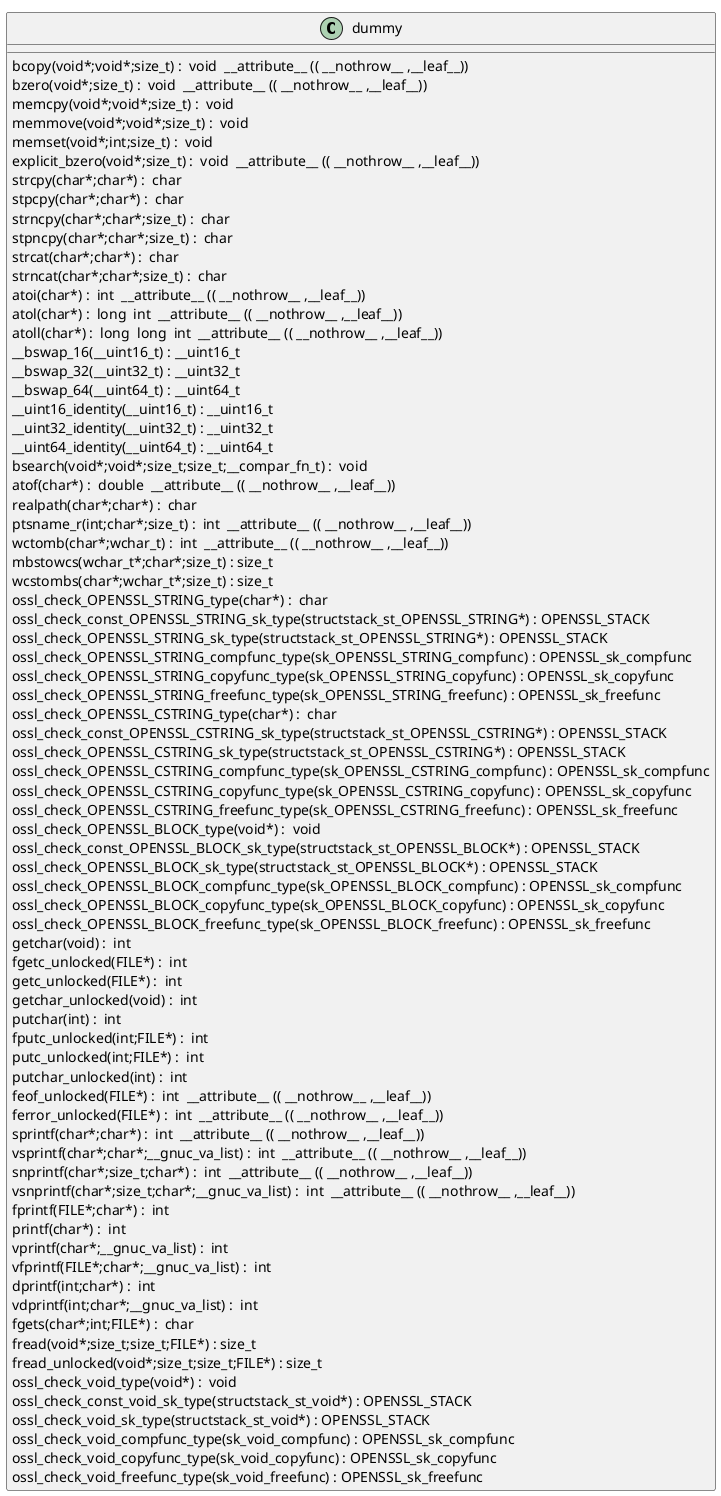 @startuml
!pragma layout smetana
class dummy {
bcopy(void*;void*;size_t) :  void  __attribute__ (( __nothrow__ ,__leaf__)) [[[./../../.././qc/crypto/ec/ec_asn1.c.html#325]]]
bzero(void*;size_t) :  void  __attribute__ (( __nothrow__ ,__leaf__)) [[[./../../.././qc/crypto/ec/ec_asn1.c.html#332]]]
memcpy(void*;void*;size_t) :  void  [[[./../../.././qc/crypto/ec/ec_asn1.c.html#373]]]
memmove(void*;void*;size_t) :  void  [[[./../../.././qc/crypto/ec/ec_asn1.c.html#381]]]
memset(void*;int;size_t) :  void  [[[./../../.././qc/crypto/ec/ec_asn1.c.html#388]]]
explicit_bzero(void*;size_t) :  void  __attribute__ (( __nothrow__ ,__leaf__)) [[[./../../.././qc/crypto/ec/ec_asn1.c.html#401]]]
strcpy(char*;char*) :  char  [[[./../../.././qc/crypto/ec/ec_asn1.c.html#408]]]
stpcpy(char*;char*) :  char  [[[./../../.././qc/crypto/ec/ec_asn1.c.html#415]]]
strncpy(char*;char*;size_t) :  char  [[[./../../.././qc/crypto/ec/ec_asn1.c.html#423]]]
stpncpy(char*;char*;size_t) :  char  [[[./../../.././qc/crypto/ec/ec_asn1.c.html#433]]]
strcat(char*;char*) :  char  [[[./../../.././qc/crypto/ec/ec_asn1.c.html#440]]]
strncat(char*;char*;size_t) :  char  [[[./../../.././qc/crypto/ec/ec_asn1.c.html#447]]]
atoi(char*) :  int  __attribute__ (( __nothrow__ ,__leaf__)) [[[./../../.././qc/crypto/ec/ec_asn1.c.html#587]]]
atol(char*) :  long  int  __attribute__ (( __nothrow__ ,__leaf__)) [[[./../../.././qc/crypto/ec/ec_asn1.c.html#592]]]
atoll(char*) :  long  long  int  __attribute__ (( __nothrow__ ,__leaf__)) [[[./../../.././qc/crypto/ec/ec_asn1.c.html#599]]]
__bswap_16(__uint16_t) : __uint16_t [[[./../../.././qc/crypto/ec/ec_asn1.c.html#899]]]
__bswap_32(__uint32_t) : __uint32_t [[[./../../.././qc/crypto/ec/ec_asn1.c.html#914]]]
__bswap_64(__uint64_t) : __uint64_t [[[./../../.././qc/crypto/ec/ec_asn1.c.html#924]]]
__uint16_identity(__uint16_t) : __uint16_t [[[./../../.././qc/crypto/ec/ec_asn1.c.html#936]]]
__uint32_identity(__uint32_t) : __uint32_t [[[./../../.././qc/crypto/ec/ec_asn1.c.html#942]]]
__uint64_identity(__uint64_t) : __uint64_t [[[./../../.././qc/crypto/ec/ec_asn1.c.html#948]]]
bsearch(void*;void*;size_t;size_t;__compar_fn_t) :  void  [[[./../../.././qc/crypto/ec/ec_asn1.c.html#1616]]]
atof(char*) :  double  __attribute__ (( __nothrow__ ,__leaf__)) [[[./../../.././qc/crypto/ec/ec_asn1.c.html#1]]]
realpath(char*;char*) :  char  [[[./../../.././qc/crypto/ec/ec_asn1.c.html#1]]]
ptsname_r(int;char*;size_t) :  int  __attribute__ (( __nothrow__ ,__leaf__)) [[[./../../.././qc/crypto/ec/ec_asn1.c.html#1]]]
wctomb(char*;wchar_t) :  int  __attribute__ (( __nothrow__ ,__leaf__)) [[[./../../.././qc/crypto/ec/ec_asn1.c.html#1]]]
mbstowcs(wchar_t*;char*;size_t) : size_t [[[./../../.././qc/crypto/ec/ec_asn1.c.html#1]]]
wcstombs(char*;wchar_t*;size_t) : size_t [[[./../../.././qc/crypto/ec/ec_asn1.c.html#1]]]
ossl_check_OPENSSL_STRING_type(char*) :  char  [[[./../../.././qc/crypto/ec/ec_asn1.c.html#1]]]
ossl_check_const_OPENSSL_STRING_sk_type(structstack_st_OPENSSL_STRING*) : OPENSSL_STACK [[[./../../.././qc/crypto/ec/ec_asn1.c.html#1]]]
ossl_check_OPENSSL_STRING_sk_type(structstack_st_OPENSSL_STRING*) : OPENSSL_STACK [[[./../../.././qc/crypto/ec/ec_asn1.c.html#1]]]
ossl_check_OPENSSL_STRING_compfunc_type(sk_OPENSSL_STRING_compfunc) : OPENSSL_sk_compfunc [[[./../../.././qc/crypto/ec/ec_asn1.c.html#1]]]
ossl_check_OPENSSL_STRING_copyfunc_type(sk_OPENSSL_STRING_copyfunc) : OPENSSL_sk_copyfunc [[[./../../.././qc/crypto/ec/ec_asn1.c.html#1]]]
ossl_check_OPENSSL_STRING_freefunc_type(sk_OPENSSL_STRING_freefunc) : OPENSSL_sk_freefunc [[[./../../.././qc/crypto/ec/ec_asn1.c.html#1]]]
ossl_check_OPENSSL_CSTRING_type(char*) :  char  [[[./../../.././qc/crypto/ec/ec_asn1.c.html#1]]]
ossl_check_const_OPENSSL_CSTRING_sk_type(structstack_st_OPENSSL_CSTRING*) : OPENSSL_STACK [[[./../../.././qc/crypto/ec/ec_asn1.c.html#1]]]
ossl_check_OPENSSL_CSTRING_sk_type(structstack_st_OPENSSL_CSTRING*) : OPENSSL_STACK [[[./../../.././qc/crypto/ec/ec_asn1.c.html#1]]]
ossl_check_OPENSSL_CSTRING_compfunc_type(sk_OPENSSL_CSTRING_compfunc) : OPENSSL_sk_compfunc [[[./../../.././qc/crypto/ec/ec_asn1.c.html#1]]]
ossl_check_OPENSSL_CSTRING_copyfunc_type(sk_OPENSSL_CSTRING_copyfunc) : OPENSSL_sk_copyfunc [[[./../../.././qc/crypto/ec/ec_asn1.c.html#1]]]
ossl_check_OPENSSL_CSTRING_freefunc_type(sk_OPENSSL_CSTRING_freefunc) : OPENSSL_sk_freefunc [[[./../../.././qc/crypto/ec/ec_asn1.c.html#1]]]
ossl_check_OPENSSL_BLOCK_type(void*) :  void  [[[./../../.././qc/crypto/ec/ec_asn1.c.html#1]]]
ossl_check_const_OPENSSL_BLOCK_sk_type(structstack_st_OPENSSL_BLOCK*) : OPENSSL_STACK [[[./../../.././qc/crypto/ec/ec_asn1.c.html#1]]]
ossl_check_OPENSSL_BLOCK_sk_type(structstack_st_OPENSSL_BLOCK*) : OPENSSL_STACK [[[./../../.././qc/crypto/ec/ec_asn1.c.html#1]]]
ossl_check_OPENSSL_BLOCK_compfunc_type(sk_OPENSSL_BLOCK_compfunc) : OPENSSL_sk_compfunc [[[./../../.././qc/crypto/ec/ec_asn1.c.html#1]]]
ossl_check_OPENSSL_BLOCK_copyfunc_type(sk_OPENSSL_BLOCK_copyfunc) : OPENSSL_sk_copyfunc [[[./../../.././qc/crypto/ec/ec_asn1.c.html#1]]]
ossl_check_OPENSSL_BLOCK_freefunc_type(sk_OPENSSL_BLOCK_freefunc) : OPENSSL_sk_freefunc [[[./../../.././qc/crypto/ec/ec_asn1.c.html#1]]]
getchar(void) :  int  [[[./../../.././qc/crypto/ec/ec_asn1.c.html#1]]]
fgetc_unlocked(FILE*) :  int  [[[./../../.././qc/crypto/ec/ec_asn1.c.html#1]]]
getc_unlocked(FILE*) :  int  [[[./../../.././qc/crypto/ec/ec_asn1.c.html#1]]]
getchar_unlocked(void) :  int  [[[./../../.././qc/crypto/ec/ec_asn1.c.html#1]]]
putchar(int) :  int  [[[./../../.././qc/crypto/ec/ec_asn1.c.html#1]]]
fputc_unlocked(int;FILE*) :  int  [[[./../../.././qc/crypto/ec/ec_asn1.c.html#1]]]
putc_unlocked(int;FILE*) :  int  [[[./../../.././qc/crypto/ec/ec_asn1.c.html#1]]]
putchar_unlocked(int) :  int  [[[./../../.././qc/crypto/ec/ec_asn1.c.html#1]]]
feof_unlocked(FILE*) :  int  __attribute__ (( __nothrow__ ,__leaf__)) [[[./../../.././qc/crypto/ec/ec_asn1.c.html#1]]]
ferror_unlocked(FILE*) :  int  __attribute__ (( __nothrow__ ,__leaf__)) [[[./../../.././qc/crypto/ec/ec_asn1.c.html#1]]]
sprintf(char*;char*) :  int  __attribute__ (( __nothrow__ ,__leaf__)) [[[./../../.././qc/crypto/ec/ec_asn1.c.html#1]]]
vsprintf(char*;char*;__gnuc_va_list) :  int  __attribute__ (( __nothrow__ ,__leaf__)) [[[./../../.././qc/crypto/ec/ec_asn1.c.html#1]]]
snprintf(char*;size_t;char*) :  int  __attribute__ (( __nothrow__ ,__leaf__)) [[[./../../.././qc/crypto/ec/ec_asn1.c.html#1]]]
vsnprintf(char*;size_t;char*;__gnuc_va_list) :  int  __attribute__ (( __nothrow__ ,__leaf__)) [[[./../../.././qc/crypto/ec/ec_asn1.c.html#1]]]
fprintf(FILE*;char*) :  int  [[[./../../.././qc/crypto/ec/ec_asn1.c.html#1]]]
printf(char*) :  int  [[[./../../.././qc/crypto/ec/ec_asn1.c.html#1]]]
vprintf(char*;__gnuc_va_list) :  int  [[[./../../.././qc/crypto/ec/ec_asn1.c.html#1]]]
vfprintf(FILE*;char*;__gnuc_va_list) :  int  [[[./../../.././qc/crypto/ec/ec_asn1.c.html#1]]]
dprintf(int;char*) :  int  [[[./../../.././qc/crypto/ec/ec_asn1.c.html#1]]]
vdprintf(int;char*;__gnuc_va_list) :  int  [[[./../../.././qc/crypto/ec/ec_asn1.c.html#1]]]
fgets(char*;int;FILE*) :  char  [[[./../../.././qc/crypto/ec/ec_asn1.c.html#1]]]
fread(void*;size_t;size_t;FILE*) : size_t [[[./../../.././qc/crypto/ec/ec_asn1.c.html#1]]]
fread_unlocked(void*;size_t;size_t;FILE*) : size_t [[[./../../.././qc/crypto/ec/ec_asn1.c.html#1]]]
ossl_check_void_type(void*) :  void  [[[./../../.././qc/crypto/ec/ec_asn1.c.html#1]]]
ossl_check_const_void_sk_type(structstack_st_void*) : OPENSSL_STACK [[[./../../.././qc/crypto/ec/ec_asn1.c.html#1]]]
ossl_check_void_sk_type(structstack_st_void*) : OPENSSL_STACK [[[./../../.././qc/crypto/ec/ec_asn1.c.html#1]]]
ossl_check_void_compfunc_type(sk_void_compfunc) : OPENSSL_sk_compfunc [[[./../../.././qc/crypto/ec/ec_asn1.c.html#1]]]
ossl_check_void_copyfunc_type(sk_void_copyfunc) : OPENSSL_sk_copyfunc [[[./../../.././qc/crypto/ec/ec_asn1.c.html#1]]]
ossl_check_void_freefunc_type(sk_void_freefunc) : OPENSSL_sk_freefunc [[[./../../.././qc/crypto/ec/ec_asn1.c.html#1]]]
} 
@enduml
